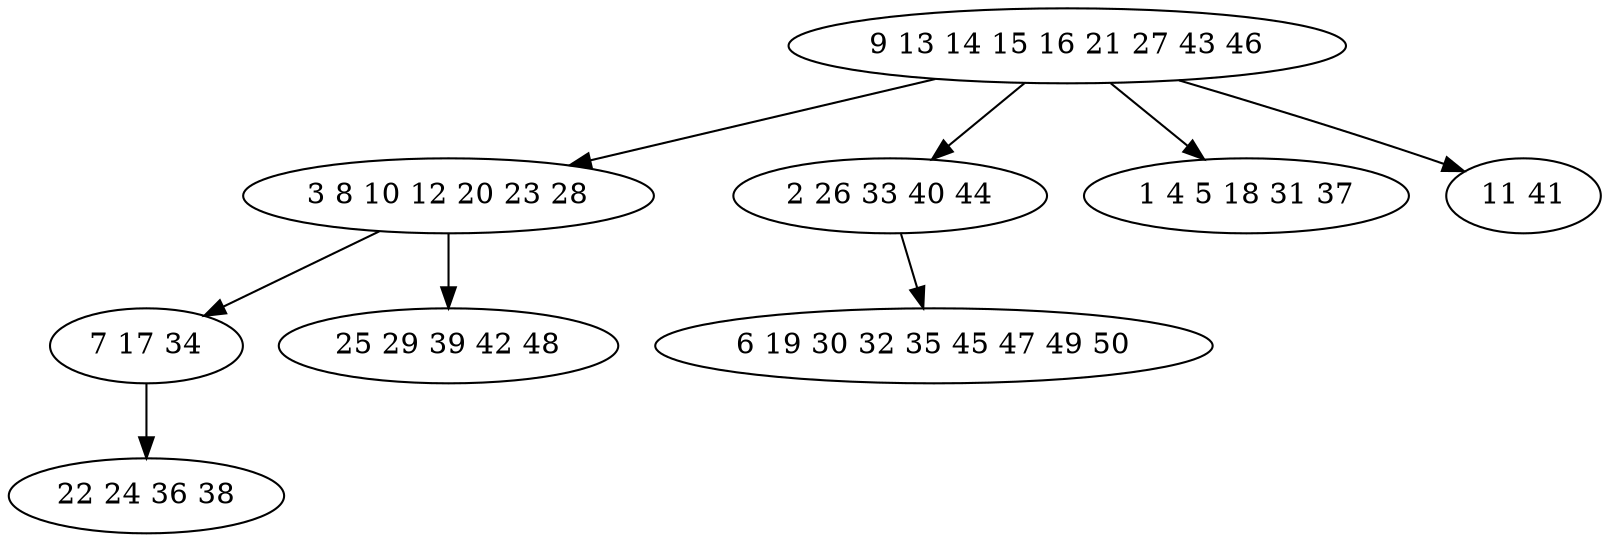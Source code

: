 digraph true_tree {
	"0" -> "1"
	"0" -> "2"
	"0" -> "3"
	"1" -> "4"
	"1" -> "5"
	"4" -> "6"
	"2" -> "7"
	"0" -> "8"
	"0" [label="9 13 14 15 16 21 27 43 46"];
	"1" [label="3 8 10 12 20 23 28"];
	"2" [label="2 26 33 40 44"];
	"3" [label="1 4 5 18 31 37"];
	"4" [label="7 17 34"];
	"5" [label="25 29 39 42 48"];
	"6" [label="22 24 36 38"];
	"7" [label="6 19 30 32 35 45 47 49 50"];
	"8" [label="11 41"];
}
